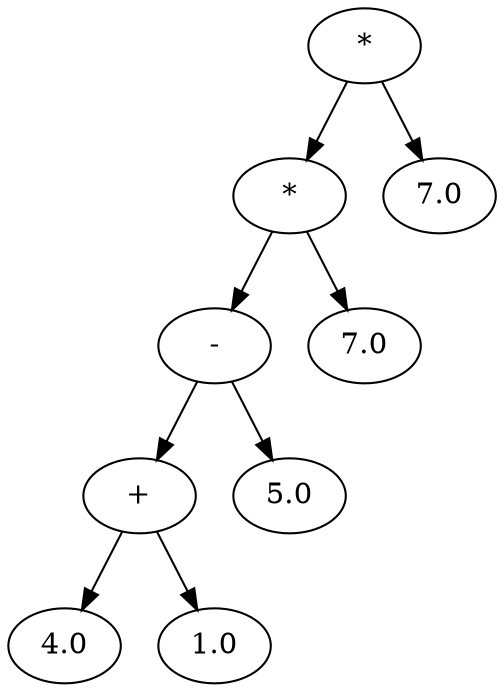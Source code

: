 digraph ExpressionTree {
  node0 [label="*"];  node1 [label="*"];  node2 [label="-"];  node3 [label="+"];  node4 [label="4.0"];  node3 -> node4;  node5 [label="1.0"];  node3 -> node5;  node2 -> node3;  node6 [label="5.0"];  node2 -> node6;  node1 -> node2;  node7 [label="7.0"];  node1 -> node7;  node0 -> node1;  node8 [label="7.0"];  node0 -> node8;}
